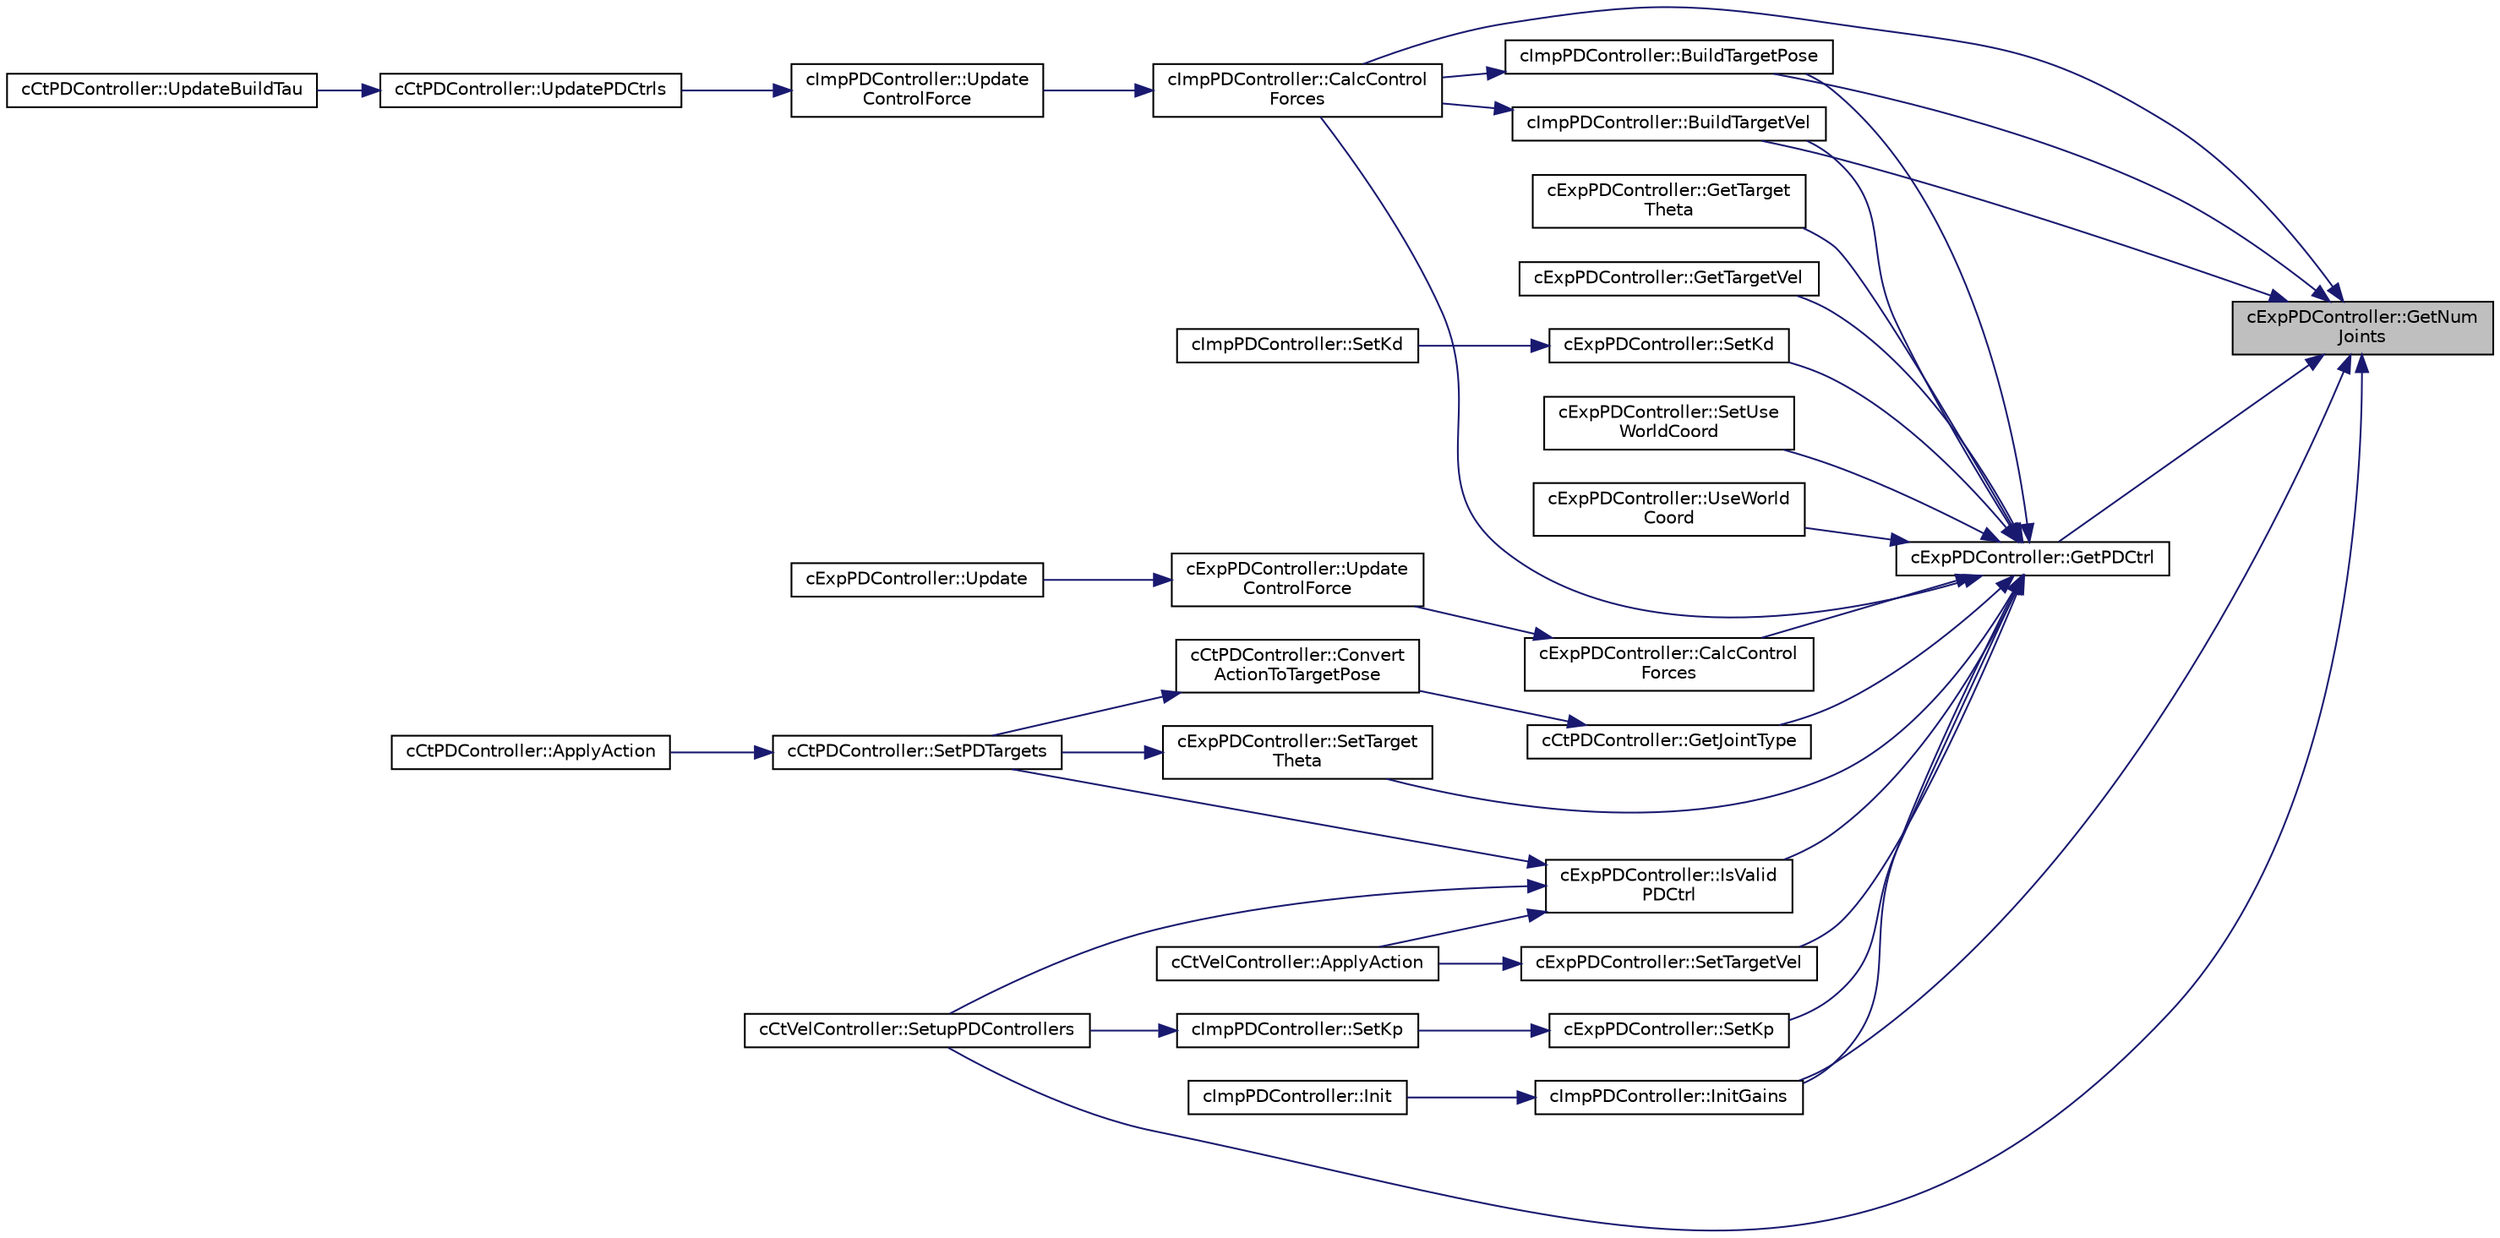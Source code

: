 digraph "cExpPDController::GetNumJoints"
{
 // LATEX_PDF_SIZE
  edge [fontname="Helvetica",fontsize="10",labelfontname="Helvetica",labelfontsize="10"];
  node [fontname="Helvetica",fontsize="10",shape=record];
  rankdir="RL";
  Node1 [label="cExpPDController::GetNum\lJoints",height=0.2,width=0.4,color="black", fillcolor="grey75", style="filled", fontcolor="black",tooltip=" "];
  Node1 -> Node2 [dir="back",color="midnightblue",fontsize="10",style="solid",fontname="Helvetica"];
  Node2 [label="cImpPDController::BuildTargetPose",height=0.2,width=0.4,color="black", fillcolor="white", style="filled",URL="$classc_imp_p_d_controller.html#ab0cbdb157d74f97bdd3a97560de89e3c",tooltip=" "];
  Node2 -> Node3 [dir="back",color="midnightblue",fontsize="10",style="solid",fontname="Helvetica"];
  Node3 [label="cImpPDController::CalcControl\lForces",height=0.2,width=0.4,color="black", fillcolor="white", style="filled",URL="$classc_imp_p_d_controller.html#ad842a2f1c8e4fcc041e5e5c92251711f",tooltip=" "];
  Node3 -> Node4 [dir="back",color="midnightblue",fontsize="10",style="solid",fontname="Helvetica"];
  Node4 [label="cImpPDController::Update\lControlForce",height=0.2,width=0.4,color="black", fillcolor="white", style="filled",URL="$classc_imp_p_d_controller.html#a1720b102b3336b93c5d09d6740492eec",tooltip=" "];
  Node4 -> Node5 [dir="back",color="midnightblue",fontsize="10",style="solid",fontname="Helvetica"];
  Node5 [label="cCtPDController::UpdatePDCtrls",height=0.2,width=0.4,color="black", fillcolor="white", style="filled",URL="$classc_ct_p_d_controller.html#a6125968b7f2f754ff772124f23ad6298",tooltip=" "];
  Node5 -> Node6 [dir="back",color="midnightblue",fontsize="10",style="solid",fontname="Helvetica"];
  Node6 [label="cCtPDController::UpdateBuildTau",height=0.2,width=0.4,color="black", fillcolor="white", style="filled",URL="$classc_ct_p_d_controller.html#a60b43d5fabd5bd4f6d9528f09115e11d",tooltip=" "];
  Node1 -> Node7 [dir="back",color="midnightblue",fontsize="10",style="solid",fontname="Helvetica"];
  Node7 [label="cImpPDController::BuildTargetVel",height=0.2,width=0.4,color="black", fillcolor="white", style="filled",URL="$classc_imp_p_d_controller.html#ae30d4c5197d61d667283ae5b883aa271",tooltip=" "];
  Node7 -> Node3 [dir="back",color="midnightblue",fontsize="10",style="solid",fontname="Helvetica"];
  Node1 -> Node3 [dir="back",color="midnightblue",fontsize="10",style="solid",fontname="Helvetica"];
  Node1 -> Node8 [dir="back",color="midnightblue",fontsize="10",style="solid",fontname="Helvetica"];
  Node8 [label="cExpPDController::GetPDCtrl",height=0.2,width=0.4,color="black", fillcolor="white", style="filled",URL="$classc_exp_p_d_controller.html#aa994bedd1c9328776e726273d190ef56",tooltip=" "];
  Node8 -> Node2 [dir="back",color="midnightblue",fontsize="10",style="solid",fontname="Helvetica"];
  Node8 -> Node7 [dir="back",color="midnightblue",fontsize="10",style="solid",fontname="Helvetica"];
  Node8 -> Node9 [dir="back",color="midnightblue",fontsize="10",style="solid",fontname="Helvetica"];
  Node9 [label="cExpPDController::CalcControl\lForces",height=0.2,width=0.4,color="black", fillcolor="white", style="filled",URL="$classc_exp_p_d_controller.html#ab89c0bc19d88877c69b48c32a2afe9e2",tooltip=" "];
  Node9 -> Node10 [dir="back",color="midnightblue",fontsize="10",style="solid",fontname="Helvetica"];
  Node10 [label="cExpPDController::Update\lControlForce",height=0.2,width=0.4,color="black", fillcolor="white", style="filled",URL="$classc_exp_p_d_controller.html#a6b4a1188fd67fed8f631f6ce415c4736",tooltip=" "];
  Node10 -> Node11 [dir="back",color="midnightblue",fontsize="10",style="solid",fontname="Helvetica"];
  Node11 [label="cExpPDController::Update",height=0.2,width=0.4,color="black", fillcolor="white", style="filled",URL="$classc_exp_p_d_controller.html#a82436261295d0a3082a276bfbc2e7ff8",tooltip=" "];
  Node8 -> Node3 [dir="back",color="midnightblue",fontsize="10",style="solid",fontname="Helvetica"];
  Node8 -> Node12 [dir="back",color="midnightblue",fontsize="10",style="solid",fontname="Helvetica"];
  Node12 [label="cCtPDController::GetJointType",height=0.2,width=0.4,color="black", fillcolor="white", style="filled",URL="$classc_ct_p_d_controller.html#a278f687c698fbf6d1977340dc4091d32",tooltip=" "];
  Node12 -> Node13 [dir="back",color="midnightblue",fontsize="10",style="solid",fontname="Helvetica"];
  Node13 [label="cCtPDController::Convert\lActionToTargetPose",height=0.2,width=0.4,color="black", fillcolor="white", style="filled",URL="$classc_ct_p_d_controller.html#afd6f8447cd2ac0120c9da39250683cbc",tooltip=" "];
  Node13 -> Node14 [dir="back",color="midnightblue",fontsize="10",style="solid",fontname="Helvetica"];
  Node14 [label="cCtPDController::SetPDTargets",height=0.2,width=0.4,color="black", fillcolor="white", style="filled",URL="$classc_ct_p_d_controller.html#a73cf0273d980c0442d175a3bf3ec7991",tooltip=" "];
  Node14 -> Node15 [dir="back",color="midnightblue",fontsize="10",style="solid",fontname="Helvetica"];
  Node15 [label="cCtPDController::ApplyAction",height=0.2,width=0.4,color="black", fillcolor="white", style="filled",URL="$classc_ct_p_d_controller.html#ac6a97924404e769f8564132615ecdf8a",tooltip=" "];
  Node8 -> Node16 [dir="back",color="midnightblue",fontsize="10",style="solid",fontname="Helvetica"];
  Node16 [label="cExpPDController::GetTarget\lTheta",height=0.2,width=0.4,color="black", fillcolor="white", style="filled",URL="$classc_exp_p_d_controller.html#ad48233e9721ad4c9a72121ce013c553f",tooltip=" "];
  Node8 -> Node17 [dir="back",color="midnightblue",fontsize="10",style="solid",fontname="Helvetica"];
  Node17 [label="cExpPDController::GetTargetVel",height=0.2,width=0.4,color="black", fillcolor="white", style="filled",URL="$classc_exp_p_d_controller.html#a64b2e8cd137c709b7dcbce5a5c8b0604",tooltip=" "];
  Node8 -> Node18 [dir="back",color="midnightblue",fontsize="10",style="solid",fontname="Helvetica"];
  Node18 [label="cImpPDController::InitGains",height=0.2,width=0.4,color="black", fillcolor="white", style="filled",URL="$classc_imp_p_d_controller.html#aaa207c8eb8722eff0802365fd07f0557",tooltip=" "];
  Node18 -> Node19 [dir="back",color="midnightblue",fontsize="10",style="solid",fontname="Helvetica"];
  Node19 [label="cImpPDController::Init",height=0.2,width=0.4,color="black", fillcolor="white", style="filled",URL="$classc_imp_p_d_controller.html#a3088ee721f685b485cc6084907c292a5",tooltip=" "];
  Node8 -> Node20 [dir="back",color="midnightblue",fontsize="10",style="solid",fontname="Helvetica"];
  Node20 [label="cExpPDController::IsValid\lPDCtrl",height=0.2,width=0.4,color="black", fillcolor="white", style="filled",URL="$classc_exp_p_d_controller.html#a142eb69c9783bc81e05ffdc0c441dcc7",tooltip=" "];
  Node20 -> Node21 [dir="back",color="midnightblue",fontsize="10",style="solid",fontname="Helvetica"];
  Node21 [label="cCtVelController::ApplyAction",height=0.2,width=0.4,color="black", fillcolor="white", style="filled",URL="$classc_ct_vel_controller.html#a5dcf21da61c3431f0d5faed8f319e2db",tooltip=" "];
  Node20 -> Node14 [dir="back",color="midnightblue",fontsize="10",style="solid",fontname="Helvetica"];
  Node20 -> Node22 [dir="back",color="midnightblue",fontsize="10",style="solid",fontname="Helvetica"];
  Node22 [label="cCtVelController::SetupPDControllers",height=0.2,width=0.4,color="black", fillcolor="white", style="filled",URL="$classc_ct_vel_controller.html#a4589995099152d0beb52d0c7f1cf125d",tooltip=" "];
  Node8 -> Node23 [dir="back",color="midnightblue",fontsize="10",style="solid",fontname="Helvetica"];
  Node23 [label="cExpPDController::SetKd",height=0.2,width=0.4,color="black", fillcolor="white", style="filled",URL="$classc_exp_p_d_controller.html#a0607aca7fed32642cec634a3e9ab0fd8",tooltip=" "];
  Node23 -> Node24 [dir="back",color="midnightblue",fontsize="10",style="solid",fontname="Helvetica"];
  Node24 [label="cImpPDController::SetKd",height=0.2,width=0.4,color="black", fillcolor="white", style="filled",URL="$classc_imp_p_d_controller.html#abdf19fa6e6caba31f0fff68574a018a7",tooltip=" "];
  Node8 -> Node25 [dir="back",color="midnightblue",fontsize="10",style="solid",fontname="Helvetica"];
  Node25 [label="cExpPDController::SetKp",height=0.2,width=0.4,color="black", fillcolor="white", style="filled",URL="$classc_exp_p_d_controller.html#ad0c191bd9b4edb057ec53f9767742325",tooltip=" "];
  Node25 -> Node26 [dir="back",color="midnightblue",fontsize="10",style="solid",fontname="Helvetica"];
  Node26 [label="cImpPDController::SetKp",height=0.2,width=0.4,color="black", fillcolor="white", style="filled",URL="$classc_imp_p_d_controller.html#ac9d4947f4abbe2fb515b75edb172d399",tooltip=" "];
  Node26 -> Node22 [dir="back",color="midnightblue",fontsize="10",style="solid",fontname="Helvetica"];
  Node8 -> Node27 [dir="back",color="midnightblue",fontsize="10",style="solid",fontname="Helvetica"];
  Node27 [label="cExpPDController::SetTarget\lTheta",height=0.2,width=0.4,color="black", fillcolor="white", style="filled",URL="$classc_exp_p_d_controller.html#ad407d0037eadcf9f3664c10c686b80df",tooltip=" "];
  Node27 -> Node14 [dir="back",color="midnightblue",fontsize="10",style="solid",fontname="Helvetica"];
  Node8 -> Node28 [dir="back",color="midnightblue",fontsize="10",style="solid",fontname="Helvetica"];
  Node28 [label="cExpPDController::SetTargetVel",height=0.2,width=0.4,color="black", fillcolor="white", style="filled",URL="$classc_exp_p_d_controller.html#a1bb77909133ea92e57d25f166cce68f6",tooltip=" "];
  Node28 -> Node21 [dir="back",color="midnightblue",fontsize="10",style="solid",fontname="Helvetica"];
  Node8 -> Node29 [dir="back",color="midnightblue",fontsize="10",style="solid",fontname="Helvetica"];
  Node29 [label="cExpPDController::SetUse\lWorldCoord",height=0.2,width=0.4,color="black", fillcolor="white", style="filled",URL="$classc_exp_p_d_controller.html#ac42410a75d69f98935e12260a3d0d213",tooltip=" "];
  Node8 -> Node30 [dir="back",color="midnightblue",fontsize="10",style="solid",fontname="Helvetica"];
  Node30 [label="cExpPDController::UseWorld\lCoord",height=0.2,width=0.4,color="black", fillcolor="white", style="filled",URL="$classc_exp_p_d_controller.html#ac4d43114fc68227223dd7d8380e9d4b3",tooltip=" "];
  Node1 -> Node18 [dir="back",color="midnightblue",fontsize="10",style="solid",fontname="Helvetica"];
  Node1 -> Node22 [dir="back",color="midnightblue",fontsize="10",style="solid",fontname="Helvetica"];
}
